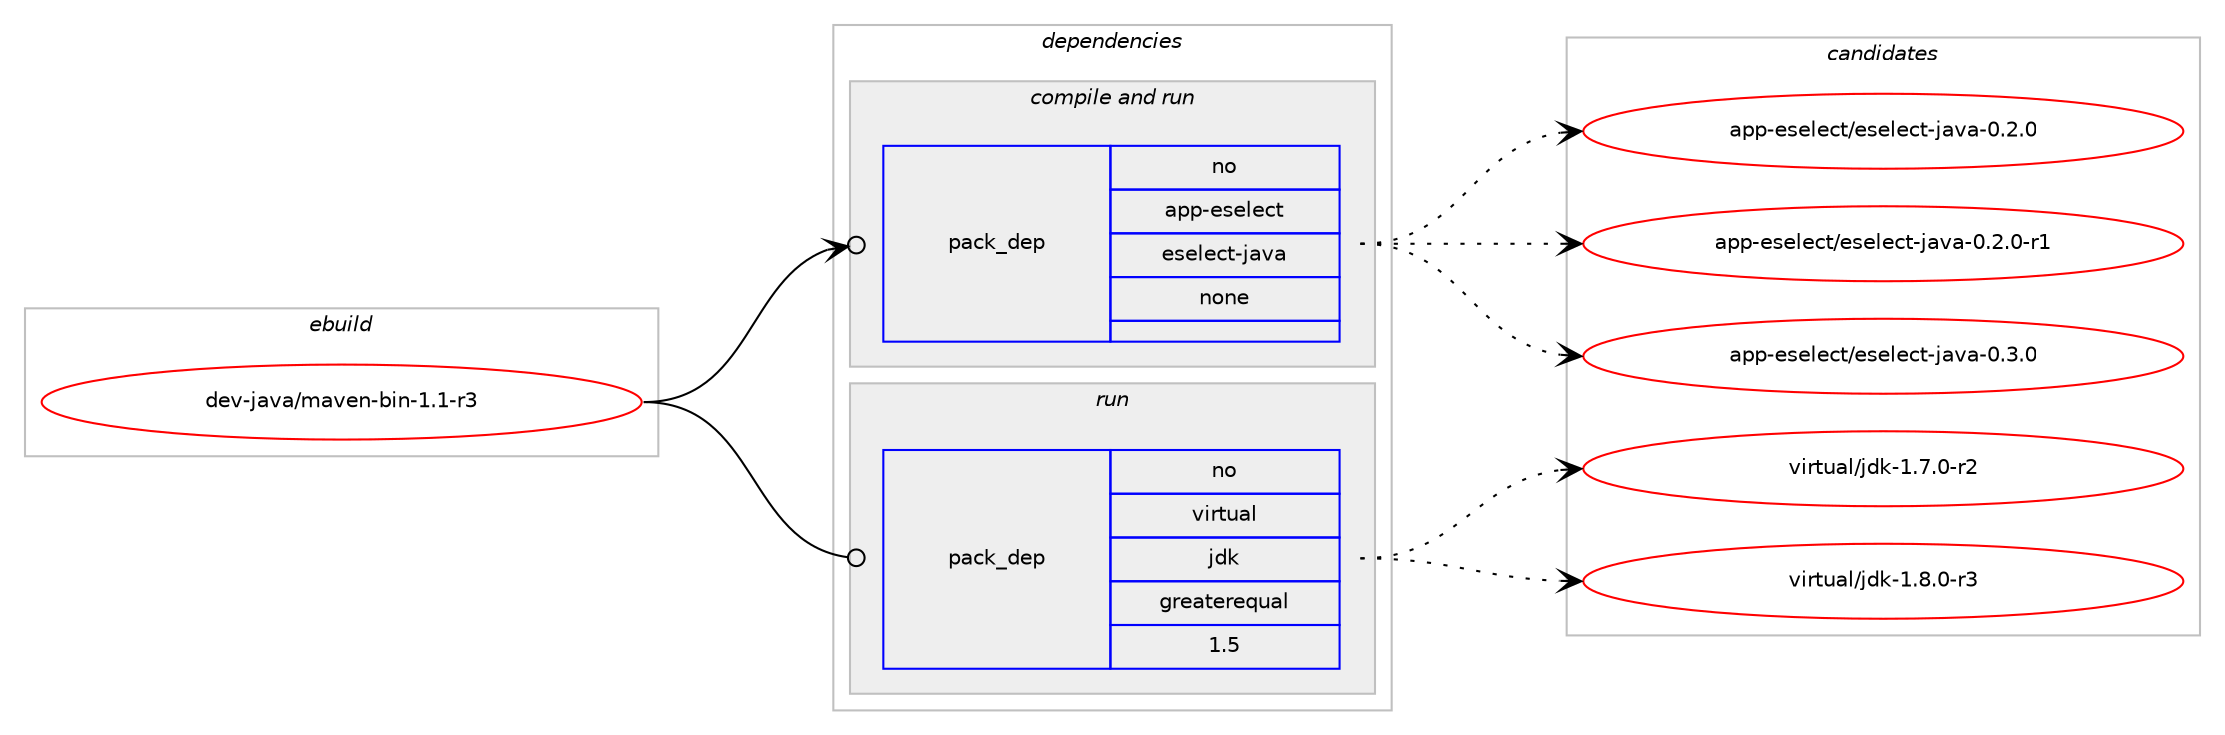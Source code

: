 digraph prolog {

# *************
# Graph options
# *************

newrank=true;
concentrate=true;
compound=true;
graph [rankdir=LR,fontname=Helvetica,fontsize=10,ranksep=1.5];#, ranksep=2.5, nodesep=0.2];
edge  [arrowhead=vee];
node  [fontname=Helvetica,fontsize=10];

# **********
# The ebuild
# **********

subgraph cluster_leftcol {
color=gray;
rank=same;
label=<<i>ebuild</i>>;
id [label="dev-java/maven-bin-1.1-r3", color=red, width=4, href="../dev-java/maven-bin-1.1-r3.svg"];
}

# ****************
# The dependencies
# ****************

subgraph cluster_midcol {
color=gray;
label=<<i>dependencies</i>>;
subgraph cluster_compile {
fillcolor="#eeeeee";
style=filled;
label=<<i>compile</i>>;
}
subgraph cluster_compileandrun {
fillcolor="#eeeeee";
style=filled;
label=<<i>compile and run</i>>;
subgraph pack77764 {
dependency103168 [label=<<TABLE BORDER="0" CELLBORDER="1" CELLSPACING="0" CELLPADDING="4" WIDTH="220"><TR><TD ROWSPAN="6" CELLPADDING="30">pack_dep</TD></TR><TR><TD WIDTH="110">no</TD></TR><TR><TD>app-eselect</TD></TR><TR><TD>eselect-java</TD></TR><TR><TD>none</TD></TR><TR><TD></TD></TR></TABLE>>, shape=none, color=blue];
}
id:e -> dependency103168:w [weight=20,style="solid",arrowhead="odotvee"];
}
subgraph cluster_run {
fillcolor="#eeeeee";
style=filled;
label=<<i>run</i>>;
subgraph pack77765 {
dependency103169 [label=<<TABLE BORDER="0" CELLBORDER="1" CELLSPACING="0" CELLPADDING="4" WIDTH="220"><TR><TD ROWSPAN="6" CELLPADDING="30">pack_dep</TD></TR><TR><TD WIDTH="110">no</TD></TR><TR><TD>virtual</TD></TR><TR><TD>jdk</TD></TR><TR><TD>greaterequal</TD></TR><TR><TD>1.5</TD></TR></TABLE>>, shape=none, color=blue];
}
id:e -> dependency103169:w [weight=20,style="solid",arrowhead="odot"];
}
}

# **************
# The candidates
# **************

subgraph cluster_choices {
rank=same;
color=gray;
label=<<i>candidates</i>>;

subgraph choice77764 {
color=black;
nodesep=1;
choice9711211245101115101108101991164710111510110810199116451069711897454846504648 [label="app-eselect/eselect-java-0.2.0", color=red, width=4,href="../app-eselect/eselect-java-0.2.0.svg"];
choice97112112451011151011081019911647101115101108101991164510697118974548465046484511449 [label="app-eselect/eselect-java-0.2.0-r1", color=red, width=4,href="../app-eselect/eselect-java-0.2.0-r1.svg"];
choice9711211245101115101108101991164710111510110810199116451069711897454846514648 [label="app-eselect/eselect-java-0.3.0", color=red, width=4,href="../app-eselect/eselect-java-0.3.0.svg"];
dependency103168:e -> choice9711211245101115101108101991164710111510110810199116451069711897454846504648:w [style=dotted,weight="100"];
dependency103168:e -> choice97112112451011151011081019911647101115101108101991164510697118974548465046484511449:w [style=dotted,weight="100"];
dependency103168:e -> choice9711211245101115101108101991164710111510110810199116451069711897454846514648:w [style=dotted,weight="100"];
}
subgraph choice77765 {
color=black;
nodesep=1;
choice11810511411611797108471061001074549465546484511450 [label="virtual/jdk-1.7.0-r2", color=red, width=4,href="../virtual/jdk-1.7.0-r2.svg"];
choice11810511411611797108471061001074549465646484511451 [label="virtual/jdk-1.8.0-r3", color=red, width=4,href="../virtual/jdk-1.8.0-r3.svg"];
dependency103169:e -> choice11810511411611797108471061001074549465546484511450:w [style=dotted,weight="100"];
dependency103169:e -> choice11810511411611797108471061001074549465646484511451:w [style=dotted,weight="100"];
}
}

}
